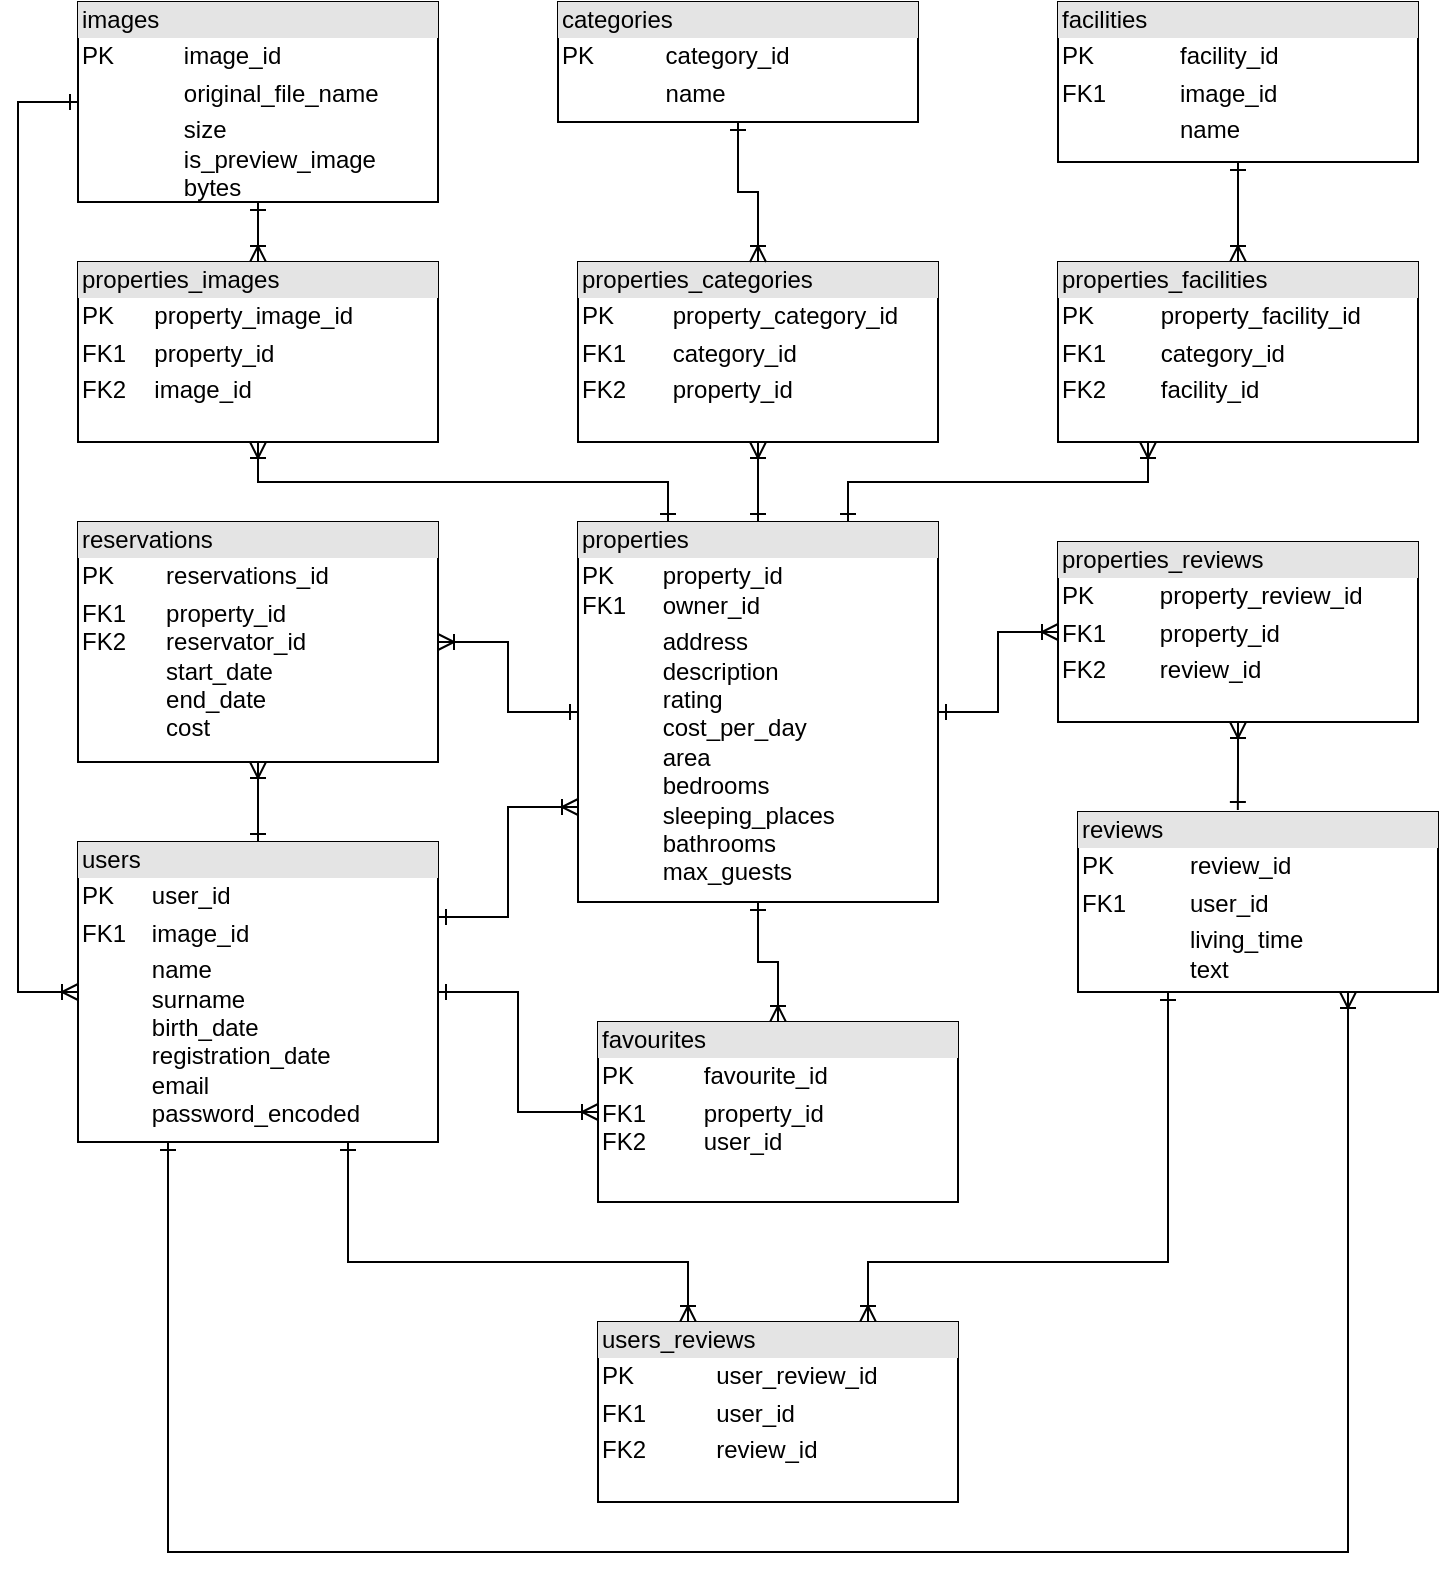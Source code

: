 <mxfile version="26.0.16">
  <diagram name="Page-1" id="2ca16b54-16f6-2749-3443-fa8db7711227">
    <mxGraphModel grid="1" page="1" gridSize="10" guides="1" tooltips="1" connect="1" arrows="1" fold="1" pageScale="1" pageWidth="1100" pageHeight="850" background="none" math="0" shadow="0">
      <root>
        <mxCell id="0" />
        <mxCell id="1" parent="0" />
        <mxCell id="0GzEdHTrfmN0dgyHRfKl-21" style="edgeStyle=orthogonalEdgeStyle;rounded=0;orthogonalLoop=1;jettySize=auto;html=1;exitX=1;exitY=0.5;exitDx=0;exitDy=0;entryX=0;entryY=0.5;entryDx=0;entryDy=0;endArrow=ERoneToMany;endFill=0;startArrow=ERone;startFill=0;strokeColor=default;align=center;verticalAlign=middle;fontFamily=Helvetica;fontSize=11;fontColor=default;labelBackgroundColor=default;" edge="1" parent="1" source="VwURgWQNsHz8KKrp9PYJ-11" target="0GzEdHTrfmN0dgyHRfKl-14">
          <mxGeometry relative="1" as="geometry" />
        </mxCell>
        <mxCell id="0GzEdHTrfmN0dgyHRfKl-27" style="edgeStyle=orthogonalEdgeStyle;rounded=0;orthogonalLoop=1;jettySize=auto;html=1;exitX=0.5;exitY=1;exitDx=0;exitDy=0;entryX=0.5;entryY=0;entryDx=0;entryDy=0;strokeColor=default;align=center;verticalAlign=middle;fontFamily=Helvetica;fontSize=11;fontColor=default;labelBackgroundColor=default;startArrow=ERone;startFill=0;endArrow=ERoneToMany;endFill=0;" edge="1" parent="1" source="VwURgWQNsHz8KKrp9PYJ-11" target="0GzEdHTrfmN0dgyHRfKl-7">
          <mxGeometry relative="1" as="geometry" />
        </mxCell>
        <mxCell id="0GzEdHTrfmN0dgyHRfKl-33" style="edgeStyle=orthogonalEdgeStyle;rounded=0;orthogonalLoop=1;jettySize=auto;html=1;exitX=0;exitY=0.5;exitDx=0;exitDy=0;entryX=1;entryY=0.5;entryDx=0;entryDy=0;strokeColor=default;align=center;verticalAlign=middle;fontFamily=Helvetica;fontSize=11;fontColor=default;labelBackgroundColor=default;startArrow=ERone;startFill=0;endArrow=ERoneToMany;endFill=0;" edge="1" parent="1" source="VwURgWQNsHz8KKrp9PYJ-11" target="0GzEdHTrfmN0dgyHRfKl-11">
          <mxGeometry relative="1" as="geometry" />
        </mxCell>
        <mxCell id="0GzEdHTrfmN0dgyHRfKl-34" style="edgeStyle=orthogonalEdgeStyle;rounded=0;orthogonalLoop=1;jettySize=auto;html=1;exitX=0.5;exitY=0;exitDx=0;exitDy=0;entryX=0.5;entryY=1;entryDx=0;entryDy=0;strokeColor=default;align=center;verticalAlign=middle;fontFamily=Helvetica;fontSize=11;fontColor=default;labelBackgroundColor=default;startArrow=ERone;startFill=0;endArrow=ERoneToMany;endFill=0;" edge="1" parent="1" source="VwURgWQNsHz8KKrp9PYJ-11" target="0GzEdHTrfmN0dgyHRfKl-4">
          <mxGeometry relative="1" as="geometry" />
        </mxCell>
        <mxCell id="0GzEdHTrfmN0dgyHRfKl-35" style="edgeStyle=orthogonalEdgeStyle;rounded=0;orthogonalLoop=1;jettySize=auto;html=1;exitX=0.75;exitY=0;exitDx=0;exitDy=0;entryX=0.25;entryY=1;entryDx=0;entryDy=0;strokeColor=default;align=center;verticalAlign=middle;fontFamily=Helvetica;fontSize=11;fontColor=default;labelBackgroundColor=default;startArrow=ERone;startFill=0;endArrow=ERoneToMany;endFill=0;" edge="1" parent="1" source="VwURgWQNsHz8KKrp9PYJ-11" target="0GzEdHTrfmN0dgyHRfKl-12">
          <mxGeometry relative="1" as="geometry" />
        </mxCell>
        <mxCell id="0GzEdHTrfmN0dgyHRfKl-36" style="edgeStyle=orthogonalEdgeStyle;rounded=0;orthogonalLoop=1;jettySize=auto;html=1;exitX=0.25;exitY=0;exitDx=0;exitDy=0;entryX=0.5;entryY=1;entryDx=0;entryDy=0;strokeColor=default;align=center;verticalAlign=middle;fontFamily=Helvetica;fontSize=11;fontColor=default;labelBackgroundColor=default;startArrow=ERone;startFill=0;endArrow=ERoneToMany;endFill=0;" edge="1" parent="1" source="VwURgWQNsHz8KKrp9PYJ-11" target="0GzEdHTrfmN0dgyHRfKl-9">
          <mxGeometry relative="1" as="geometry" />
        </mxCell>
        <mxCell id="VwURgWQNsHz8KKrp9PYJ-11" value="&lt;div style=&quot;box-sizing: border-box; width: 100%; background: rgb(228, 228, 228); padding: 2px;&quot;&gt;properties&lt;/div&gt;&lt;table style=&quot;width:100%;font-size:1em;&quot; cellpadding=&quot;2&quot; cellspacing=&quot;0&quot;&gt;&lt;tbody&gt;&lt;tr&gt;&lt;td&gt;PK&lt;br&gt;FK1&lt;/td&gt;&lt;td&gt;property_id&lt;br&gt;owner_id&lt;/td&gt;&lt;/tr&gt;&lt;tr&gt;&lt;td&gt;&lt;br&gt;&lt;/td&gt;&lt;td&gt;address&lt;br&gt;description&lt;br&gt;rating&lt;br&gt;cost_per_day&lt;br&gt;area&lt;br&gt;bedrooms&lt;br&gt;sleeping_places&lt;br&gt;bathrooms&lt;br&gt;max_guests&lt;/td&gt;&lt;/tr&gt;&lt;/tbody&gt;&lt;/table&gt;" style="verticalAlign=top;align=left;overflow=fill;html=1;whiteSpace=wrap;" vertex="1" parent="1">
          <mxGeometry x="430" y="280" width="180" height="190" as="geometry" />
        </mxCell>
        <mxCell id="0GzEdHTrfmN0dgyHRfKl-28" style="edgeStyle=orthogonalEdgeStyle;rounded=0;orthogonalLoop=1;jettySize=auto;html=1;exitX=0.5;exitY=1;exitDx=0;exitDy=0;entryX=0.5;entryY=0;entryDx=0;entryDy=0;strokeColor=default;align=center;verticalAlign=middle;fontFamily=Helvetica;fontSize=11;fontColor=default;labelBackgroundColor=default;startArrow=ERone;startFill=0;endArrow=ERoneToMany;endFill=0;" edge="1" parent="1" source="0GzEdHTrfmN0dgyHRfKl-1" target="0GzEdHTrfmN0dgyHRfKl-12">
          <mxGeometry relative="1" as="geometry" />
        </mxCell>
        <mxCell id="0GzEdHTrfmN0dgyHRfKl-1" value="&lt;div style=&quot;box-sizing: border-box; width: 100%; background: rgb(228, 228, 228); padding: 2px;&quot;&gt;facilities&lt;/div&gt;&lt;table style=&quot;width:100%;font-size:1em;&quot; cellpadding=&quot;2&quot; cellspacing=&quot;0&quot;&gt;&lt;tbody&gt;&lt;tr&gt;&lt;td&gt;PK&lt;/td&gt;&lt;td&gt;facility_id&lt;br&gt;&lt;/td&gt;&lt;/tr&gt;&lt;tr&gt;&lt;td&gt;FK1&lt;/td&gt;&lt;td&gt;image_id&lt;/td&gt;&lt;/tr&gt;&lt;tr&gt;&lt;td&gt;&lt;/td&gt;&lt;td&gt;name&lt;/td&gt;&lt;/tr&gt;&lt;/tbody&gt;&lt;/table&gt;" style="verticalAlign=top;align=left;overflow=fill;html=1;whiteSpace=wrap;" vertex="1" parent="1">
          <mxGeometry x="670" y="20" width="180" height="80" as="geometry" />
        </mxCell>
        <mxCell id="0GzEdHTrfmN0dgyHRfKl-18" style="edgeStyle=orthogonalEdgeStyle;rounded=0;orthogonalLoop=1;jettySize=auto;html=1;exitX=0.75;exitY=1;exitDx=0;exitDy=0;entryX=0.25;entryY=0;entryDx=0;entryDy=0;endArrow=ERoneToMany;endFill=0;startArrow=ERone;startFill=0;" edge="1" parent="1" source="0GzEdHTrfmN0dgyHRfKl-2" target="0GzEdHTrfmN0dgyHRfKl-13">
          <mxGeometry relative="1" as="geometry">
            <Array as="points">
              <mxPoint x="315" y="650" />
              <mxPoint x="485" y="650" />
            </Array>
          </mxGeometry>
        </mxCell>
        <mxCell id="0GzEdHTrfmN0dgyHRfKl-23" style="edgeStyle=orthogonalEdgeStyle;rounded=0;orthogonalLoop=1;jettySize=auto;html=1;exitX=1;exitY=0.5;exitDx=0;exitDy=0;entryX=0;entryY=0.5;entryDx=0;entryDy=0;strokeColor=default;align=center;verticalAlign=middle;fontFamily=Helvetica;fontSize=11;fontColor=default;labelBackgroundColor=default;startArrow=ERone;startFill=0;endArrow=ERoneToMany;endFill=0;" edge="1" parent="1" source="0GzEdHTrfmN0dgyHRfKl-2" target="0GzEdHTrfmN0dgyHRfKl-7">
          <mxGeometry relative="1" as="geometry" />
        </mxCell>
        <mxCell id="0GzEdHTrfmN0dgyHRfKl-32" style="edgeStyle=orthogonalEdgeStyle;rounded=0;orthogonalLoop=1;jettySize=auto;html=1;exitX=0.5;exitY=0;exitDx=0;exitDy=0;entryX=0.5;entryY=1;entryDx=0;entryDy=0;strokeColor=default;align=center;verticalAlign=middle;fontFamily=Helvetica;fontSize=11;fontColor=default;labelBackgroundColor=default;startArrow=ERone;startFill=0;endArrow=ERoneToMany;endFill=0;" edge="1" parent="1" source="0GzEdHTrfmN0dgyHRfKl-2" target="0GzEdHTrfmN0dgyHRfKl-11">
          <mxGeometry relative="1" as="geometry" />
        </mxCell>
        <mxCell id="DJE2uIvzdGc3GIxXVPtM-1" style="edgeStyle=orthogonalEdgeStyle;rounded=0;orthogonalLoop=1;jettySize=auto;html=1;exitX=1;exitY=0.25;exitDx=0;exitDy=0;entryX=0;entryY=0.75;entryDx=0;entryDy=0;strokeColor=default;align=center;verticalAlign=middle;fontFamily=Helvetica;fontSize=11;fontColor=default;labelBackgroundColor=default;startArrow=ERone;startFill=0;endArrow=ERoneToMany;endFill=0;" edge="1" parent="1" source="0GzEdHTrfmN0dgyHRfKl-2" target="VwURgWQNsHz8KKrp9PYJ-11">
          <mxGeometry relative="1" as="geometry" />
        </mxCell>
        <mxCell id="DJE2uIvzdGc3GIxXVPtM-3" style="edgeStyle=orthogonalEdgeStyle;rounded=0;orthogonalLoop=1;jettySize=auto;html=1;exitX=0.25;exitY=1;exitDx=0;exitDy=0;entryX=0.75;entryY=1;entryDx=0;entryDy=0;strokeColor=default;align=center;verticalAlign=middle;fontFamily=Helvetica;fontSize=11;fontColor=default;labelBackgroundColor=default;startArrow=ERone;startFill=0;endArrow=ERoneToMany;endFill=0;" edge="1" parent="1" source="0GzEdHTrfmN0dgyHRfKl-2" target="0GzEdHTrfmN0dgyHRfKl-6">
          <mxGeometry relative="1" as="geometry">
            <mxPoint x="225" y="605" as="sourcePoint" />
            <mxPoint x="815" y="590" as="targetPoint" />
            <Array as="points">
              <mxPoint x="225" y="795" />
              <mxPoint x="815" y="795" />
            </Array>
          </mxGeometry>
        </mxCell>
        <mxCell id="0GzEdHTrfmN0dgyHRfKl-2" value="&lt;div style=&quot;box-sizing: border-box; width: 100%; background: rgb(228, 228, 228); padding: 2px;&quot;&gt;users&lt;/div&gt;&lt;table style=&quot;width:100%;font-size:1em;&quot; cellpadding=&quot;2&quot; cellspacing=&quot;0&quot;&gt;&lt;tbody&gt;&lt;tr&gt;&lt;td&gt;PK&lt;/td&gt;&lt;td&gt;user_id&lt;/td&gt;&lt;/tr&gt;&lt;tr&gt;&lt;td&gt;FK1&lt;/td&gt;&lt;td&gt;image_id&lt;/td&gt;&lt;/tr&gt;&lt;tr&gt;&lt;td&gt;&lt;/td&gt;&lt;td&gt;name&lt;br&gt;surname&lt;br&gt;birth_date&lt;br&gt;registration_date&lt;br&gt;email&lt;br&gt;password_encoded&lt;br&gt;&lt;br&gt;&lt;/td&gt;&lt;/tr&gt;&lt;/tbody&gt;&lt;/table&gt;" style="verticalAlign=top;align=left;overflow=fill;html=1;whiteSpace=wrap;" vertex="1" parent="1">
          <mxGeometry x="180" y="440" width="180" height="150" as="geometry" />
        </mxCell>
        <mxCell id="0GzEdHTrfmN0dgyHRfKl-31" style="edgeStyle=orthogonalEdgeStyle;rounded=0;orthogonalLoop=1;jettySize=auto;html=1;exitX=0.5;exitY=1;exitDx=0;exitDy=0;entryX=0.5;entryY=0;entryDx=0;entryDy=0;strokeColor=default;align=center;verticalAlign=middle;fontFamily=Helvetica;fontSize=11;fontColor=default;labelBackgroundColor=default;startArrow=ERone;startFill=0;endArrow=ERoneToMany;endFill=0;" edge="1" parent="1" source="0GzEdHTrfmN0dgyHRfKl-3" target="0GzEdHTrfmN0dgyHRfKl-9">
          <mxGeometry relative="1" as="geometry" />
        </mxCell>
        <mxCell id="DJE2uIvzdGc3GIxXVPtM-6" style="edgeStyle=orthogonalEdgeStyle;rounded=0;orthogonalLoop=1;jettySize=auto;html=1;exitX=0;exitY=0.5;exitDx=0;exitDy=0;entryX=0;entryY=0.5;entryDx=0;entryDy=0;strokeColor=default;align=center;verticalAlign=middle;fontFamily=Helvetica;fontSize=11;fontColor=default;labelBackgroundColor=default;startArrow=ERone;startFill=0;endArrow=ERoneToMany;endFill=0;" edge="1" parent="1" source="0GzEdHTrfmN0dgyHRfKl-3" target="0GzEdHTrfmN0dgyHRfKl-2">
          <mxGeometry relative="1" as="geometry">
            <Array as="points">
              <mxPoint x="150" y="70" />
              <mxPoint x="150" y="515" />
            </Array>
          </mxGeometry>
        </mxCell>
        <mxCell id="0GzEdHTrfmN0dgyHRfKl-3" value="&lt;div style=&quot;box-sizing: border-box; width: 100%; background: rgb(228, 228, 228); padding: 2px;&quot;&gt;images&lt;/div&gt;&lt;table style=&quot;width:100%;font-size:1em;&quot; cellpadding=&quot;2&quot; cellspacing=&quot;0&quot;&gt;&lt;tbody&gt;&lt;tr&gt;&lt;td&gt;PK&amp;nbsp; &amp;nbsp; &amp;nbsp;&amp;nbsp;&lt;/td&gt;&lt;td&gt;image_id&lt;/td&gt;&lt;/tr&gt;&lt;tr&gt;&lt;td&gt;&lt;/td&gt;&lt;td&gt;original_file_name&lt;/td&gt;&lt;/tr&gt;&lt;tr&gt;&lt;td&gt;&lt;/td&gt;&lt;td&gt;size&lt;br&gt;is_preview_image&lt;br&gt;bytes&lt;/td&gt;&lt;/tr&gt;&lt;/tbody&gt;&lt;/table&gt;" style="verticalAlign=top;align=left;overflow=fill;html=1;whiteSpace=wrap;" vertex="1" parent="1">
          <mxGeometry x="180" y="20" width="180" height="100" as="geometry" />
        </mxCell>
        <mxCell id="0GzEdHTrfmN0dgyHRfKl-4" value="&lt;div style=&quot;box-sizing: border-box; width: 100%; background: rgb(228, 228, 228); padding: 2px;&quot;&gt;properties_c&lt;span style=&quot;background-color: light-dark(rgb(228, 228, 228), rgb(41, 41, 41)); color: light-dark(rgb(0, 0, 0), rgb(255, 255, 255));&quot;&gt;ategories&lt;/span&gt;&lt;/div&gt;&lt;table style=&quot;width:100%;font-size:1em;&quot; cellpadding=&quot;2&quot; cellspacing=&quot;0&quot;&gt;&lt;tbody&gt;&lt;tr&gt;&lt;td&gt;PK&lt;/td&gt;&lt;td&gt;property_category_id&lt;br&gt;&lt;/td&gt;&lt;/tr&gt;&lt;tr&gt;&lt;td&gt;FK1&lt;/td&gt;&lt;td&gt;category_id&lt;/td&gt;&lt;/tr&gt;&lt;tr&gt;&lt;td&gt;FK2&amp;nbsp; &amp;nbsp;&amp;nbsp;&lt;/td&gt;&lt;td&gt;property_id&lt;/td&gt;&lt;/tr&gt;&lt;/tbody&gt;&lt;/table&gt;" style="verticalAlign=top;align=left;overflow=fill;html=1;whiteSpace=wrap;" vertex="1" parent="1">
          <mxGeometry x="430" y="150" width="180" height="90" as="geometry" />
        </mxCell>
        <mxCell id="0GzEdHTrfmN0dgyHRfKl-6" value="&lt;div style=&quot;box-sizing: border-box; width: 100%; background: rgb(228, 228, 228); padding: 2px;&quot;&gt;reviews&lt;/div&gt;&lt;table style=&quot;width:100%;font-size:1em;&quot; cellpadding=&quot;2&quot; cellspacing=&quot;0&quot;&gt;&lt;tbody&gt;&lt;tr&gt;&lt;td&gt;PK&lt;/td&gt;&lt;td&gt;review_id&lt;/td&gt;&lt;/tr&gt;&lt;tr&gt;&lt;td&gt;FK1&lt;/td&gt;&lt;td&gt;user_id&lt;/td&gt;&lt;/tr&gt;&lt;tr&gt;&lt;td&gt;&lt;/td&gt;&lt;td&gt;living_time&lt;br&gt;text&lt;/td&gt;&lt;/tr&gt;&lt;/tbody&gt;&lt;/table&gt;" style="verticalAlign=top;align=left;overflow=fill;html=1;whiteSpace=wrap;" vertex="1" parent="1">
          <mxGeometry x="680" y="425" width="180" height="90" as="geometry" />
        </mxCell>
        <mxCell id="0GzEdHTrfmN0dgyHRfKl-7" value="&lt;div style=&quot;box-sizing: border-box; width: 100%; background: rgb(228, 228, 228); padding: 2px;&quot;&gt;favourites&lt;/div&gt;&lt;table style=&quot;width:100%;font-size:1em;&quot; cellpadding=&quot;2&quot; cellspacing=&quot;0&quot;&gt;&lt;tbody&gt;&lt;tr&gt;&lt;td&gt;PK&lt;/td&gt;&lt;td&gt;favourite_id&lt;/td&gt;&lt;/tr&gt;&lt;tr&gt;&lt;td&gt;FK1&lt;br&gt;FK2&lt;/td&gt;&lt;td&gt;property_id&lt;br&gt;user_id&lt;/td&gt;&lt;/tr&gt;&lt;/tbody&gt;&lt;/table&gt;" style="verticalAlign=top;align=left;overflow=fill;html=1;whiteSpace=wrap;" vertex="1" parent="1">
          <mxGeometry x="440" y="530" width="180" height="90" as="geometry" />
        </mxCell>
        <mxCell id="0GzEdHTrfmN0dgyHRfKl-9" value="&lt;div style=&quot;box-sizing: border-box; width: 100%; background: rgb(228, 228, 228); padding: 2px;&quot;&gt;properties_images&lt;/div&gt;&lt;table style=&quot;width:100%;font-size:1em;&quot; cellpadding=&quot;2&quot; cellspacing=&quot;0&quot;&gt;&lt;tbody&gt;&lt;tr&gt;&lt;td&gt;PK&lt;/td&gt;&lt;td&gt;property_image_id&lt;/td&gt;&lt;/tr&gt;&lt;tr&gt;&lt;td&gt;FK1&lt;/td&gt;&lt;td&gt;property_id&lt;/td&gt;&lt;/tr&gt;&lt;tr&gt;&lt;td&gt;FK2&lt;/td&gt;&lt;td&gt;image_id&lt;br&gt;&lt;/td&gt;&lt;/tr&gt;&lt;/tbody&gt;&lt;/table&gt;" style="verticalAlign=top;align=left;overflow=fill;html=1;whiteSpace=wrap;" vertex="1" parent="1">
          <mxGeometry x="180" y="150" width="180" height="90" as="geometry" />
        </mxCell>
        <mxCell id="0GzEdHTrfmN0dgyHRfKl-29" style="edgeStyle=orthogonalEdgeStyle;rounded=0;orthogonalLoop=1;jettySize=auto;html=1;exitX=0.5;exitY=1;exitDx=0;exitDy=0;entryX=0.5;entryY=0;entryDx=0;entryDy=0;strokeColor=default;align=center;verticalAlign=middle;fontFamily=Helvetica;fontSize=11;fontColor=default;labelBackgroundColor=default;startArrow=ERone;startFill=0;endArrow=ERoneToMany;endFill=0;" edge="1" parent="1" source="0GzEdHTrfmN0dgyHRfKl-10" target="0GzEdHTrfmN0dgyHRfKl-4">
          <mxGeometry relative="1" as="geometry" />
        </mxCell>
        <mxCell id="0GzEdHTrfmN0dgyHRfKl-10" value="&lt;div style=&quot;box-sizing: border-box; width: 100%; background: rgb(228, 228, 228); padding: 2px;&quot;&gt;categories&lt;/div&gt;&lt;table style=&quot;width:100%;font-size:1em;&quot; cellpadding=&quot;2&quot; cellspacing=&quot;0&quot;&gt;&lt;tbody&gt;&lt;tr&gt;&lt;td&gt;PK&amp;nbsp;&amp;nbsp;&lt;/td&gt;&lt;td&gt;category_id&lt;/td&gt;&lt;/tr&gt;&lt;tr&gt;&lt;td&gt;&lt;/td&gt;&lt;td&gt;name&lt;/td&gt;&lt;/tr&gt;&lt;tr&gt;&lt;td&gt;&lt;/td&gt;&lt;td&gt;&lt;br&gt;&lt;/td&gt;&lt;/tr&gt;&lt;/tbody&gt;&lt;/table&gt;" style="verticalAlign=top;align=left;overflow=fill;html=1;whiteSpace=wrap;" vertex="1" parent="1">
          <mxGeometry x="420" y="20" width="180" height="60" as="geometry" />
        </mxCell>
        <mxCell id="0GzEdHTrfmN0dgyHRfKl-11" value="&lt;div style=&quot;box-sizing: border-box; width: 100%; background: rgb(228, 228, 228); padding: 2px;&quot;&gt;reservations&lt;/div&gt;&lt;table style=&quot;width:100%;font-size:1em;&quot; cellpadding=&quot;2&quot; cellspacing=&quot;0&quot;&gt;&lt;tbody&gt;&lt;tr&gt;&lt;td&gt;PK&lt;/td&gt;&lt;td&gt;reservations_id&lt;br&gt;&lt;/td&gt;&lt;/tr&gt;&lt;tr&gt;&lt;td&gt;FK1&lt;br&gt;FK2&lt;br&gt;&lt;br&gt;&lt;br&gt;&lt;br&gt;&lt;/td&gt;&lt;td&gt;property_id&lt;br&gt;reservator_id&lt;br&gt;start_date&lt;br&gt;end_date&lt;br&gt;cost&lt;/td&gt;&lt;/tr&gt;&lt;/tbody&gt;&lt;/table&gt;" style="verticalAlign=top;align=left;overflow=fill;html=1;whiteSpace=wrap;" vertex="1" parent="1">
          <mxGeometry x="180" y="280" width="180" height="120" as="geometry" />
        </mxCell>
        <mxCell id="0GzEdHTrfmN0dgyHRfKl-12" value="&lt;div style=&quot;box-sizing: border-box; width: 100%; background: rgb(228, 228, 228); padding: 2px;&quot;&gt;properties_facilities&lt;/div&gt;&lt;table style=&quot;width:100%;font-size:1em;&quot; cellpadding=&quot;2&quot; cellspacing=&quot;0&quot;&gt;&lt;tbody&gt;&lt;tr&gt;&lt;td&gt;PK&lt;/td&gt;&lt;td&gt;property_facility_id&lt;br&gt;&lt;/td&gt;&lt;/tr&gt;&lt;tr&gt;&lt;td&gt;FK1&lt;/td&gt;&lt;td&gt;category_id&lt;/td&gt;&lt;/tr&gt;&lt;tr&gt;&lt;td&gt;FK2&amp;nbsp; &amp;nbsp;&amp;nbsp;&lt;/td&gt;&lt;td&gt;facility_id&lt;/td&gt;&lt;/tr&gt;&lt;/tbody&gt;&lt;/table&gt;" style="verticalAlign=top;align=left;overflow=fill;html=1;whiteSpace=wrap;" vertex="1" parent="1">
          <mxGeometry x="670" y="150" width="180" height="90" as="geometry" />
        </mxCell>
        <mxCell id="0GzEdHTrfmN0dgyHRfKl-19" style="edgeStyle=orthogonalEdgeStyle;rounded=0;orthogonalLoop=1;jettySize=auto;html=1;exitX=0.75;exitY=0;exitDx=0;exitDy=0;entryX=0.25;entryY=1;entryDx=0;entryDy=0;startArrow=ERoneToMany;startFill=0;endArrow=ERone;endFill=0;" edge="1" parent="1" source="0GzEdHTrfmN0dgyHRfKl-13" target="0GzEdHTrfmN0dgyHRfKl-6">
          <mxGeometry relative="1" as="geometry">
            <Array as="points">
              <mxPoint x="575" y="650" />
              <mxPoint x="725" y="650" />
            </Array>
          </mxGeometry>
        </mxCell>
        <mxCell id="0GzEdHTrfmN0dgyHRfKl-13" value="&lt;div style=&quot;box-sizing: border-box; width: 100%; background: rgb(228, 228, 228); padding: 2px;&quot;&gt;users_reviews&lt;/div&gt;&lt;table style=&quot;width:100%;font-size:1em;&quot; cellpadding=&quot;2&quot; cellspacing=&quot;0&quot;&gt;&lt;tbody&gt;&lt;tr&gt;&lt;td&gt;PK&lt;/td&gt;&lt;td&gt;user_review_id&lt;br&gt;&lt;/td&gt;&lt;/tr&gt;&lt;tr&gt;&lt;td&gt;FK1&lt;/td&gt;&lt;td&gt;user_id&lt;/td&gt;&lt;/tr&gt;&lt;tr&gt;&lt;td&gt;FK2&amp;nbsp; &amp;nbsp;&amp;nbsp;&lt;/td&gt;&lt;td&gt;review_id&lt;/td&gt;&lt;/tr&gt;&lt;/tbody&gt;&lt;/table&gt;" style="verticalAlign=top;align=left;overflow=fill;html=1;whiteSpace=wrap;" vertex="1" parent="1">
          <mxGeometry x="440" y="680" width="180" height="90" as="geometry" />
        </mxCell>
        <mxCell id="0GzEdHTrfmN0dgyHRfKl-14" value="&lt;div style=&quot;box-sizing: border-box; width: 100%; background: rgb(228, 228, 228); padding: 2px;&quot;&gt;properties_reviews&lt;/div&gt;&lt;table style=&quot;width:100%;font-size:1em;&quot; cellpadding=&quot;2&quot; cellspacing=&quot;0&quot;&gt;&lt;tbody&gt;&lt;tr&gt;&lt;td&gt;PK&lt;/td&gt;&lt;td&gt;property_review_id&lt;br&gt;&lt;/td&gt;&lt;/tr&gt;&lt;tr&gt;&lt;td&gt;FK1&lt;/td&gt;&lt;td&gt;property_id&lt;/td&gt;&lt;/tr&gt;&lt;tr&gt;&lt;td&gt;FK2&amp;nbsp; &amp;nbsp;&amp;nbsp;&lt;/td&gt;&lt;td&gt;review_id&lt;/td&gt;&lt;/tr&gt;&lt;/tbody&gt;&lt;/table&gt;" style="verticalAlign=top;align=left;overflow=fill;html=1;whiteSpace=wrap;" vertex="1" parent="1">
          <mxGeometry x="670" y="290" width="180" height="90" as="geometry" />
        </mxCell>
        <mxCell id="0GzEdHTrfmN0dgyHRfKl-22" style="edgeStyle=orthogonalEdgeStyle;rounded=0;orthogonalLoop=1;jettySize=auto;html=1;exitX=0.5;exitY=1;exitDx=0;exitDy=0;entryX=0.444;entryY=-0.011;entryDx=0;entryDy=0;entryPerimeter=0;endArrow=ERone;endFill=0;startArrow=ERoneToMany;startFill=0;" edge="1" parent="1" source="0GzEdHTrfmN0dgyHRfKl-14" target="0GzEdHTrfmN0dgyHRfKl-6">
          <mxGeometry relative="1" as="geometry" />
        </mxCell>
      </root>
    </mxGraphModel>
  </diagram>
</mxfile>
